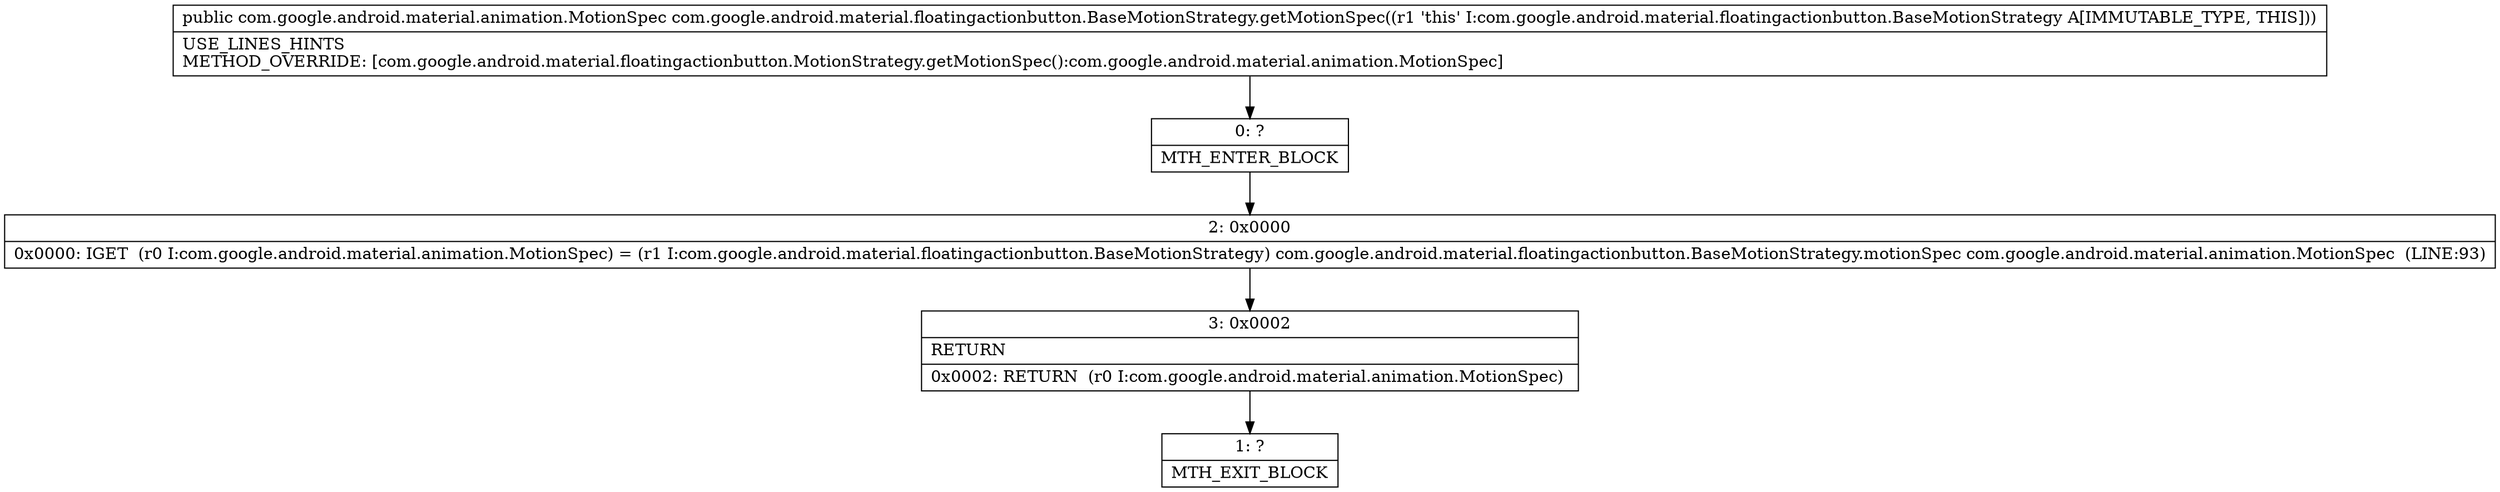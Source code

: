 digraph "CFG forcom.google.android.material.floatingactionbutton.BaseMotionStrategy.getMotionSpec()Lcom\/google\/android\/material\/animation\/MotionSpec;" {
Node_0 [shape=record,label="{0\:\ ?|MTH_ENTER_BLOCK\l}"];
Node_2 [shape=record,label="{2\:\ 0x0000|0x0000: IGET  (r0 I:com.google.android.material.animation.MotionSpec) = (r1 I:com.google.android.material.floatingactionbutton.BaseMotionStrategy) com.google.android.material.floatingactionbutton.BaseMotionStrategy.motionSpec com.google.android.material.animation.MotionSpec  (LINE:93)\l}"];
Node_3 [shape=record,label="{3\:\ 0x0002|RETURN\l|0x0002: RETURN  (r0 I:com.google.android.material.animation.MotionSpec) \l}"];
Node_1 [shape=record,label="{1\:\ ?|MTH_EXIT_BLOCK\l}"];
MethodNode[shape=record,label="{public com.google.android.material.animation.MotionSpec com.google.android.material.floatingactionbutton.BaseMotionStrategy.getMotionSpec((r1 'this' I:com.google.android.material.floatingactionbutton.BaseMotionStrategy A[IMMUTABLE_TYPE, THIS]))  | USE_LINES_HINTS\lMETHOD_OVERRIDE: [com.google.android.material.floatingactionbutton.MotionStrategy.getMotionSpec():com.google.android.material.animation.MotionSpec]\l}"];
MethodNode -> Node_0;Node_0 -> Node_2;
Node_2 -> Node_3;
Node_3 -> Node_1;
}

